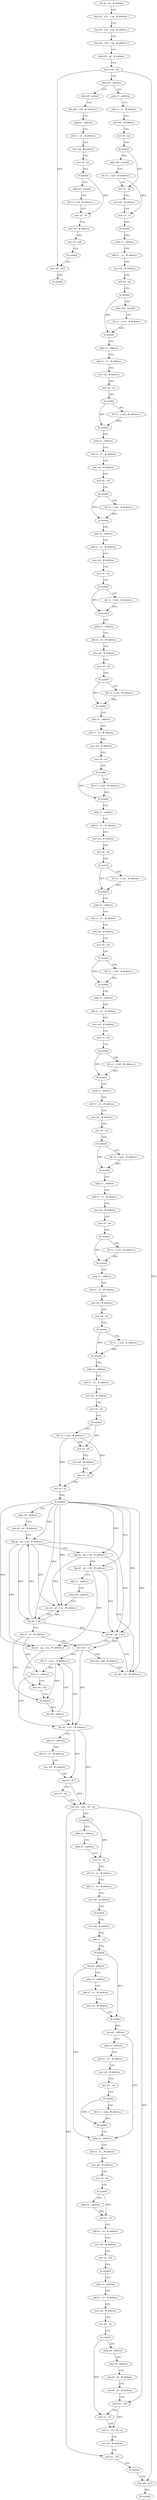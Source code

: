 digraph "func" {
"4201932" [label = "sub sp , sp , # address" ]
"4201936" [label = "stp x22 , x21 , [ sp , # address ]" ]
"4201940" [label = "stp x20 , x19 , [ sp , # address ]" ]
"4201944" [label = "stp x29 , x30 , [ sp , # address ]" ]
"4201948" [label = "add x29 , sp , # address" ]
"4201952" [label = "mov w19 , w0" ]
"4201956" [label = "cbnz w0 , address" ]
"4202704" [label = "adrp x8 , symbol" ]
"4201960" [label = "adrp x1 , address" ]
"4202708" [label = "ldr x20 , [ x8 , # address ]" ]
"4202712" [label = "adrp x1 , address" ]
"4202716" [label = "add x1 , x1 , # address" ]
"4202720" [label = "mov w2 , # address" ]
"4202724" [label = "mov x0 , xzr" ]
"4202728" [label = "bl symbol" ]
"4202732" [label = "adrp x8 , symbol" ]
"4202736" [label = "ldr x3 , [ x8 , # address ]" ]
"4202740" [label = "mov x2 , x0" ]
"4202744" [label = "mov w1 , # address" ]
"4202748" [label = "mov x0 , x20" ]
"4202752" [label = "bl symbol" ]
"4202756" [label = "mov w0 , w19" ]
"4202760" [label = "bl symbol" ]
"4201964" [label = "add x1 , x1 , # address" ]
"4201968" [label = "mov w2 , # address" ]
"4201972" [label = "mov x0 , xzr" ]
"4201976" [label = "bl symbol" ]
"4201980" [label = "adrp x20 , symbol" ]
"4201984" [label = "ldr x2 , [ x20 , # address ]" ]
"4201988" [label = "mov x1 , x0" ]
"4201992" [label = "mov w0 , # address" ]
"4201996" [label = "mov x3 , x2" ]
"4202000" [label = "bl symbol" ]
"4202004" [label = "adrp x1 , address" ]
"4202008" [label = "add x1 , x1 , # address" ]
"4202012" [label = "mov w2 , # address" ]
"4202016" [label = "mov x0 , xzr" ]
"4202020" [label = "bl symbol" ]
"4202024" [label = "adrp x22 , symbol" ]
"4202028" [label = "ldr x1 , [ x22 , # address ]" ]
"4202032" [label = "bl symbol" ]
"4202036" [label = "adrp x1 , address" ]
"4202040" [label = "add x1 , x1 , # address" ]
"4202044" [label = "mov w2 , # address" ]
"4202048" [label = "mov x0 , xzr" ]
"4202052" [label = "bl symbol" ]
"4202056" [label = "ldr x1 , [ x22 , # address ]" ]
"4202060" [label = "bl symbol" ]
"4202064" [label = "adrp x1 , address" ]
"4202068" [label = "add x1 , x1 , # address" ]
"4202072" [label = "mov w2 , # address" ]
"4202076" [label = "mov x0 , xzr" ]
"4202080" [label = "bl symbol" ]
"4202084" [label = "ldr x1 , [ x22 , # address ]" ]
"4202088" [label = "bl symbol" ]
"4202092" [label = "adrp x1 , address" ]
"4202096" [label = "add x1 , x1 , # address" ]
"4202100" [label = "mov w2 , # address" ]
"4202104" [label = "mov x0 , xzr" ]
"4202108" [label = "bl symbol" ]
"4202112" [label = "ldr x1 , [ x22 , # address ]" ]
"4202116" [label = "bl symbol" ]
"4202120" [label = "adrp x1 , address" ]
"4202124" [label = "add x1 , x1 , # address" ]
"4202128" [label = "mov w2 , # address" ]
"4202132" [label = "mov x0 , xzr" ]
"4202136" [label = "bl symbol" ]
"4202140" [label = "ldr x1 , [ x22 , # address ]" ]
"4202144" [label = "bl symbol" ]
"4202148" [label = "adrp x1 , address" ]
"4202152" [label = "add x1 , x1 , # address" ]
"4202156" [label = "mov w2 , # address" ]
"4202160" [label = "mov x0 , xzr" ]
"4202164" [label = "bl symbol" ]
"4202168" [label = "ldr x1 , [ x22 , # address ]" ]
"4202172" [label = "bl symbol" ]
"4202176" [label = "adrp x1 , address" ]
"4202180" [label = "add x1 , x1 , # address" ]
"4202184" [label = "mov w2 , # address" ]
"4202188" [label = "mov x0 , xzr" ]
"4202192" [label = "bl symbol" ]
"4202196" [label = "ldr x1 , [ x22 , # address ]" ]
"4202200" [label = "bl symbol" ]
"4202204" [label = "adrp x1 , address" ]
"4202208" [label = "add x1 , x1 , # address" ]
"4202212" [label = "mov w2 , # address" ]
"4202216" [label = "mov x0 , xzr" ]
"4202220" [label = "bl symbol" ]
"4202224" [label = "ldr x1 , [ x22 , # address ]" ]
"4202228" [label = "bl symbol" ]
"4202232" [label = "adrp x1 , address" ]
"4202236" [label = "add x1 , x1 , # address" ]
"4202240" [label = "mov w2 , # address" ]
"4202244" [label = "mov x0 , xzr" ]
"4202248" [label = "bl symbol" ]
"4202252" [label = "ldr x1 , [ x22 , # address ]" ]
"4202256" [label = "bl symbol" ]
"4202260" [label = "adrp x1 , address" ]
"4202264" [label = "add x1 , x1 , # address" ]
"4202268" [label = "mov w2 , # address" ]
"4202272" [label = "mov x0 , xzr" ]
"4202276" [label = "bl symbol" ]
"4202280" [label = "ldr x1 , [ x22 , # address ]" ]
"4202284" [label = "bl symbol" ]
"4202288" [label = "adrp x1 , address" ]
"4202292" [label = "add x1 , x1 , # address" ]
"4202296" [label = "mov w2 , # address" ]
"4202300" [label = "mov x0 , xzr" ]
"4202304" [label = "bl symbol" ]
"4202308" [label = "ldr x1 , [ x22 , # address ]" ]
"4202312" [label = "bl symbol" ]
"4202316" [label = "adrp x1 , address" ]
"4202320" [label = "add x1 , x1 , # address" ]
"4202324" [label = "mov w2 , # address" ]
"4202328" [label = "mov x0 , xzr" ]
"4202332" [label = "bl symbol" ]
"4202336" [label = "ldr x1 , [ x22 , # address ]" ]
"4202340" [label = "bl symbol" ]
"4202344" [label = "adrp x1 , address" ]
"4202348" [label = "add x1 , x1 , # address" ]
"4202352" [label = "mov w2 , # address" ]
"4202356" [label = "mov x0 , xzr" ]
"4202360" [label = "bl symbol" ]
"4202364" [label = "ldr x2 , [ x20 , # address ]" ]
"4202368" [label = "mov x1 , x0" ]
"4202372" [label = "mov w0 , # address" ]
"4202376" [label = "mov x3 , x2" ]
"4202380" [label = "mov x4 , x2" ]
"4202384" [label = "bl symbol" ]
"4202388" [label = "adrp x8 , address" ]
"4202392" [label = "add x8 , x8 , # address" ]
"4202396" [label = "ldp q2 , q0 , [ x8 , # address ]" ]
"4202400" [label = "ldp q3 , q4 , [ x8 , # address ]" ]
"4202404" [label = "ldp q5 , q1 , [ x8 , # address ]" ]
"4202408" [label = "adrp x1 , address" ]
"4202412" [label = "adrp x20 , address" ]
"4202416" [label = "stp q0 , q3 , [ sp , # address ]" ]
"4202420" [label = "ldr q0 , [ x8 ]" ]
"4202424" [label = "add x1 , x1 , # address" ]
"4202428" [label = "mov x21 , sp" ]
"4202432" [label = "add x20 , x20 , # address" ]
"4202436" [label = "str q4 , [ sp , # address ]" ]
"4202440" [label = "stp q0 , q5 , [ sp ]" ]
"4202444" [label = "stp q1 , q2 , [ sp , # address ]" ]
"4202448" [label = "mov x0 , x20" ]
"4202468" [label = "ldr x8 , [ x21 , # address ]" ]
"4202472" [label = "adrp x1 , address" ]
"4202476" [label = "add x1 , x1 , # address" ]
"4202480" [label = "mov w2 , # address" ]
"4202484" [label = "cmp x8 , # 0" ]
"4202488" [label = "mov x0 , xzr" ]
"4202492" [label = "csel x21 , x20 , x8 , eq" ]
"4202496" [label = "bl symbol" ]
"4202500" [label = "adrp x2 , address" ]
"4202504" [label = "adrp x3 , address" ]
"4202508" [label = "mov x1 , x0" ]
"4202512" [label = "add x2 , x2 , # address" ]
"4202516" [label = "add x3 , x3 , # address" ]
"4202520" [label = "mov w0 , # address" ]
"4202524" [label = "bl symbol" ]
"4202528" [label = "mov w0 , # address" ]
"4202532" [label = "mov x1 , xzr" ]
"4202536" [label = "bl symbol" ]
"4202540" [label = "cbz x0 , address" ]
"4202592" [label = "adrp x1 , address" ]
"4202544" [label = "adrp x1 , address" ]
"4202460" [label = "ldr x1 , [ x21 , # address ]!" ]
"4202464" [label = "cbnz x1 , address" ]
"4202596" [label = "add x1 , x1 , # address" ]
"4202600" [label = "mov w2 , # address" ]
"4202604" [label = "mov x0 , xzr" ]
"4202608" [label = "bl symbol" ]
"4202612" [label = "adrp x2 , address" ]
"4202616" [label = "mov x1 , x0" ]
"4202620" [label = "add x2 , x2 , # address" ]
"4202624" [label = "mov w0 , # address" ]
"4202628" [label = "mov x3 , x20" ]
"4202632" [label = "bl symbol" ]
"4202636" [label = "adrp x1 , address" ]
"4202640" [label = "add x1 , x1 , # address" ]
"4202644" [label = "mov w2 , # address" ]
"4202648" [label = "mov x0 , xzr" ]
"4202652" [label = "bl symbol" ]
"4202656" [label = "adrp x8 , address" ]
"4202660" [label = "adrp x9 , address" ]
"4202664" [label = "add x8 , x8 , # address" ]
"4202668" [label = "add x9 , x9 , # address" ]
"4202672" [label = "cmp x21 , x20" ]
"4202676" [label = "mov x1 , x0" ]
"4202680" [label = "csel x3 , x9 , x8 , eq" ]
"4202684" [label = "mov w0 , # address" ]
"4202688" [label = "mov x2 , x21" ]
"4202692" [label = "bl symbol" ]
"4202696" [label = "mov w0 , w19" ]
"4202700" [label = "bl symbol" ]
"4202548" [label = "add x1 , x1 , # address" ]
"4202552" [label = "mov w2 , # address" ]
"4202556" [label = "bl symbol" ]
"4202560" [label = "cbz w0 , address" ]
"4202564" [label = "adrp x1 , address" ]
"4202452" [label = "bl symbol" ]
"4202456" [label = "cbz w0 , address" ]
"4202568" [label = "add x1 , x1 , # address" ]
"4202572" [label = "mov w2 , # address" ]
"4202576" [label = "mov x0 , xzr" ]
"4202580" [label = "bl symbol" ]
"4202584" [label = "ldr x1 , [ x22 , # address ]" ]
"4202588" [label = "bl symbol" ]
"4201932" -> "4201936" [ label = "CFG" ]
"4201936" -> "4201940" [ label = "CFG" ]
"4201940" -> "4201944" [ label = "CFG" ]
"4201944" -> "4201948" [ label = "CFG" ]
"4201948" -> "4201952" [ label = "CFG" ]
"4201952" -> "4201956" [ label = "CFG" ]
"4201952" -> "4202756" [ label = "DFG" ]
"4201952" -> "4202696" [ label = "DFG" ]
"4201956" -> "4202704" [ label = "CFG" ]
"4201956" -> "4201960" [ label = "CFG" ]
"4202704" -> "4202708" [ label = "CFG" ]
"4201960" -> "4201964" [ label = "CFG" ]
"4202708" -> "4202712" [ label = "CFG" ]
"4202712" -> "4202716" [ label = "CFG" ]
"4202716" -> "4202720" [ label = "CFG" ]
"4202720" -> "4202724" [ label = "CFG" ]
"4202724" -> "4202728" [ label = "CFG" ]
"4202728" -> "4202732" [ label = "CFG" ]
"4202728" -> "4202740" [ label = "DFG" ]
"4202732" -> "4202736" [ label = "CFG" ]
"4202736" -> "4202740" [ label = "CFG" ]
"4202740" -> "4202744" [ label = "CFG" ]
"4202744" -> "4202748" [ label = "CFG" ]
"4202748" -> "4202752" [ label = "CFG" ]
"4202752" -> "4202756" [ label = "CFG" ]
"4202756" -> "4202760" [ label = "DFG" ]
"4201964" -> "4201968" [ label = "CFG" ]
"4201968" -> "4201972" [ label = "CFG" ]
"4201972" -> "4201976" [ label = "CFG" ]
"4201976" -> "4201980" [ label = "CFG" ]
"4201976" -> "4201988" [ label = "DFG" ]
"4201980" -> "4201984" [ label = "CFG" ]
"4201984" -> "4201988" [ label = "CFG" ]
"4201984" -> "4201996" [ label = "DFG" ]
"4201988" -> "4201992" [ label = "CFG" ]
"4201992" -> "4201996" [ label = "CFG" ]
"4201996" -> "4202000" [ label = "CFG" ]
"4202000" -> "4202004" [ label = "CFG" ]
"4202004" -> "4202008" [ label = "CFG" ]
"4202008" -> "4202012" [ label = "CFG" ]
"4202012" -> "4202016" [ label = "CFG" ]
"4202016" -> "4202020" [ label = "CFG" ]
"4202020" -> "4202024" [ label = "CFG" ]
"4202020" -> "4202032" [ label = "DFG" ]
"4202024" -> "4202028" [ label = "CFG" ]
"4202028" -> "4202032" [ label = "DFG" ]
"4202032" -> "4202036" [ label = "CFG" ]
"4202036" -> "4202040" [ label = "CFG" ]
"4202040" -> "4202044" [ label = "CFG" ]
"4202044" -> "4202048" [ label = "CFG" ]
"4202048" -> "4202052" [ label = "CFG" ]
"4202052" -> "4202056" [ label = "CFG" ]
"4202052" -> "4202060" [ label = "DFG" ]
"4202056" -> "4202060" [ label = "DFG" ]
"4202060" -> "4202064" [ label = "CFG" ]
"4202064" -> "4202068" [ label = "CFG" ]
"4202068" -> "4202072" [ label = "CFG" ]
"4202072" -> "4202076" [ label = "CFG" ]
"4202076" -> "4202080" [ label = "CFG" ]
"4202080" -> "4202084" [ label = "CFG" ]
"4202080" -> "4202088" [ label = "DFG" ]
"4202084" -> "4202088" [ label = "DFG" ]
"4202088" -> "4202092" [ label = "CFG" ]
"4202092" -> "4202096" [ label = "CFG" ]
"4202096" -> "4202100" [ label = "CFG" ]
"4202100" -> "4202104" [ label = "CFG" ]
"4202104" -> "4202108" [ label = "CFG" ]
"4202108" -> "4202112" [ label = "CFG" ]
"4202108" -> "4202116" [ label = "DFG" ]
"4202112" -> "4202116" [ label = "DFG" ]
"4202116" -> "4202120" [ label = "CFG" ]
"4202120" -> "4202124" [ label = "CFG" ]
"4202124" -> "4202128" [ label = "CFG" ]
"4202128" -> "4202132" [ label = "CFG" ]
"4202132" -> "4202136" [ label = "CFG" ]
"4202136" -> "4202140" [ label = "CFG" ]
"4202136" -> "4202144" [ label = "DFG" ]
"4202140" -> "4202144" [ label = "DFG" ]
"4202144" -> "4202148" [ label = "CFG" ]
"4202148" -> "4202152" [ label = "CFG" ]
"4202152" -> "4202156" [ label = "CFG" ]
"4202156" -> "4202160" [ label = "CFG" ]
"4202160" -> "4202164" [ label = "CFG" ]
"4202164" -> "4202168" [ label = "CFG" ]
"4202164" -> "4202172" [ label = "DFG" ]
"4202168" -> "4202172" [ label = "DFG" ]
"4202172" -> "4202176" [ label = "CFG" ]
"4202176" -> "4202180" [ label = "CFG" ]
"4202180" -> "4202184" [ label = "CFG" ]
"4202184" -> "4202188" [ label = "CFG" ]
"4202188" -> "4202192" [ label = "CFG" ]
"4202192" -> "4202196" [ label = "CFG" ]
"4202192" -> "4202200" [ label = "DFG" ]
"4202196" -> "4202200" [ label = "DFG" ]
"4202200" -> "4202204" [ label = "CFG" ]
"4202204" -> "4202208" [ label = "CFG" ]
"4202208" -> "4202212" [ label = "CFG" ]
"4202212" -> "4202216" [ label = "CFG" ]
"4202216" -> "4202220" [ label = "CFG" ]
"4202220" -> "4202224" [ label = "CFG" ]
"4202220" -> "4202228" [ label = "DFG" ]
"4202224" -> "4202228" [ label = "DFG" ]
"4202228" -> "4202232" [ label = "CFG" ]
"4202232" -> "4202236" [ label = "CFG" ]
"4202236" -> "4202240" [ label = "CFG" ]
"4202240" -> "4202244" [ label = "CFG" ]
"4202244" -> "4202248" [ label = "CFG" ]
"4202248" -> "4202252" [ label = "CFG" ]
"4202248" -> "4202256" [ label = "DFG" ]
"4202252" -> "4202256" [ label = "DFG" ]
"4202256" -> "4202260" [ label = "CFG" ]
"4202260" -> "4202264" [ label = "CFG" ]
"4202264" -> "4202268" [ label = "CFG" ]
"4202268" -> "4202272" [ label = "CFG" ]
"4202272" -> "4202276" [ label = "CFG" ]
"4202276" -> "4202280" [ label = "CFG" ]
"4202276" -> "4202284" [ label = "DFG" ]
"4202280" -> "4202284" [ label = "DFG" ]
"4202284" -> "4202288" [ label = "CFG" ]
"4202288" -> "4202292" [ label = "CFG" ]
"4202292" -> "4202296" [ label = "CFG" ]
"4202296" -> "4202300" [ label = "CFG" ]
"4202300" -> "4202304" [ label = "CFG" ]
"4202304" -> "4202308" [ label = "CFG" ]
"4202304" -> "4202312" [ label = "DFG" ]
"4202308" -> "4202312" [ label = "DFG" ]
"4202312" -> "4202316" [ label = "CFG" ]
"4202316" -> "4202320" [ label = "CFG" ]
"4202320" -> "4202324" [ label = "CFG" ]
"4202324" -> "4202328" [ label = "CFG" ]
"4202328" -> "4202332" [ label = "CFG" ]
"4202332" -> "4202336" [ label = "CFG" ]
"4202332" -> "4202340" [ label = "DFG" ]
"4202336" -> "4202340" [ label = "DFG" ]
"4202340" -> "4202344" [ label = "CFG" ]
"4202344" -> "4202348" [ label = "CFG" ]
"4202348" -> "4202352" [ label = "CFG" ]
"4202352" -> "4202356" [ label = "CFG" ]
"4202356" -> "4202360" [ label = "CFG" ]
"4202360" -> "4202364" [ label = "CFG" ]
"4202360" -> "4202368" [ label = "DFG" ]
"4202364" -> "4202368" [ label = "CFG" ]
"4202364" -> "4202376" [ label = "DFG" ]
"4202364" -> "4202380" [ label = "DFG" ]
"4202368" -> "4202372" [ label = "CFG" ]
"4202372" -> "4202376" [ label = "CFG" ]
"4202376" -> "4202380" [ label = "CFG" ]
"4202380" -> "4202384" [ label = "CFG" ]
"4202384" -> "4202388" [ label = "CFG" ]
"4202384" -> "4202396" [ label = "DFG" ]
"4202384" -> "4202416" [ label = "DFG" ]
"4202384" -> "4202420" [ label = "DFG" ]
"4202384" -> "4202440" [ label = "DFG" ]
"4202384" -> "4202404" [ label = "DFG" ]
"4202384" -> "4202444" [ label = "DFG" ]
"4202384" -> "4202400" [ label = "DFG" ]
"4202384" -> "4202436" [ label = "DFG" ]
"4202388" -> "4202392" [ label = "CFG" ]
"4202392" -> "4202396" [ label = "CFG" ]
"4202396" -> "4202400" [ label = "CFG" ]
"4202396" -> "4202416" [ label = "DFG" ]
"4202396" -> "4202420" [ label = "DFG" ]
"4202396" -> "4202440" [ label = "DFG" ]
"4202396" -> "4202444" [ label = "DFG" ]
"4202400" -> "4202404" [ label = "CFG" ]
"4202400" -> "4202416" [ label = "DFG" ]
"4202400" -> "4202436" [ label = "DFG" ]
"4202404" -> "4202408" [ label = "CFG" ]
"4202404" -> "4202440" [ label = "DFG" ]
"4202404" -> "4202444" [ label = "DFG" ]
"4202408" -> "4202412" [ label = "CFG" ]
"4202412" -> "4202416" [ label = "CFG" ]
"4202416" -> "4202420" [ label = "CFG" ]
"4202420" -> "4202424" [ label = "CFG" ]
"4202420" -> "4202396" [ label = "DFG" ]
"4202420" -> "4202416" [ label = "DFG" ]
"4202420" -> "4202440" [ label = "DFG" ]
"4202424" -> "4202428" [ label = "CFG" ]
"4202424" -> "4202452" [ label = "DFG" ]
"4202424" -> "4202464" [ label = "DFG" ]
"4202428" -> "4202432" [ label = "CFG" ]
"4202428" -> "4202468" [ label = "DFG" ]
"4202428" -> "4202460" [ label = "DFG" ]
"4202432" -> "4202436" [ label = "CFG" ]
"4202436" -> "4202440" [ label = "CFG" ]
"4202440" -> "4202444" [ label = "CFG" ]
"4202440" -> "4202428" [ label = "DFG" ]
"4202444" -> "4202448" [ label = "CFG" ]
"4202448" -> "4202452" [ label = "CFG" ]
"4202468" -> "4202472" [ label = "CFG" ]
"4202468" -> "4202484" [ label = "DFG" ]
"4202468" -> "4202492" [ label = "DFG" ]
"4202472" -> "4202476" [ label = "CFG" ]
"4202476" -> "4202480" [ label = "CFG" ]
"4202480" -> "4202484" [ label = "CFG" ]
"4202484" -> "4202488" [ label = "CFG" ]
"4202484" -> "4202492" [ label = "DFG" ]
"4202488" -> "4202492" [ label = "CFG" ]
"4202492" -> "4202496" [ label = "CFG" ]
"4202492" -> "4202672" [ label = "DFG" ]
"4202492" -> "4202688" [ label = "DFG" ]
"4202496" -> "4202500" [ label = "CFG" ]
"4202496" -> "4202508" [ label = "DFG" ]
"4202500" -> "4202504" [ label = "CFG" ]
"4202504" -> "4202508" [ label = "CFG" ]
"4202508" -> "4202512" [ label = "CFG" ]
"4202512" -> "4202516" [ label = "CFG" ]
"4202516" -> "4202520" [ label = "CFG" ]
"4202520" -> "4202524" [ label = "CFG" ]
"4202524" -> "4202528" [ label = "CFG" ]
"4202528" -> "4202532" [ label = "CFG" ]
"4202532" -> "4202536" [ label = "CFG" ]
"4202536" -> "4202540" [ label = "DFG" ]
"4202536" -> "4202556" [ label = "DFG" ]
"4202540" -> "4202592" [ label = "CFG" ]
"4202540" -> "4202544" [ label = "CFG" ]
"4202592" -> "4202596" [ label = "CFG" ]
"4202544" -> "4202548" [ label = "CFG" ]
"4202460" -> "4202464" [ label = "DFG" ]
"4202460" -> "4202452" [ label = "DFG" ]
"4202460" -> "4202468" [ label = "DFG" ]
"4202464" -> "4202448" [ label = "CFG" ]
"4202464" -> "4202468" [ label = "CFG" ]
"4202596" -> "4202600" [ label = "CFG" ]
"4202600" -> "4202604" [ label = "CFG" ]
"4202604" -> "4202608" [ label = "CFG" ]
"4202608" -> "4202612" [ label = "CFG" ]
"4202608" -> "4202616" [ label = "DFG" ]
"4202612" -> "4202616" [ label = "CFG" ]
"4202616" -> "4202620" [ label = "CFG" ]
"4202620" -> "4202624" [ label = "CFG" ]
"4202624" -> "4202628" [ label = "CFG" ]
"4202628" -> "4202632" [ label = "CFG" ]
"4202632" -> "4202636" [ label = "CFG" ]
"4202636" -> "4202640" [ label = "CFG" ]
"4202640" -> "4202644" [ label = "CFG" ]
"4202644" -> "4202648" [ label = "CFG" ]
"4202648" -> "4202652" [ label = "CFG" ]
"4202652" -> "4202656" [ label = "CFG" ]
"4202652" -> "4202676" [ label = "DFG" ]
"4202656" -> "4202660" [ label = "CFG" ]
"4202660" -> "4202664" [ label = "CFG" ]
"4202664" -> "4202668" [ label = "CFG" ]
"4202668" -> "4202672" [ label = "CFG" ]
"4202672" -> "4202676" [ label = "CFG" ]
"4202672" -> "4202680" [ label = "DFG" ]
"4202676" -> "4202680" [ label = "CFG" ]
"4202680" -> "4202684" [ label = "CFG" ]
"4202684" -> "4202688" [ label = "CFG" ]
"4202688" -> "4202692" [ label = "CFG" ]
"4202692" -> "4202696" [ label = "CFG" ]
"4202696" -> "4202700" [ label = "DFG" ]
"4202548" -> "4202552" [ label = "CFG" ]
"4202552" -> "4202556" [ label = "CFG" ]
"4202556" -> "4202560" [ label = "DFG" ]
"4202560" -> "4202592" [ label = "CFG" ]
"4202560" -> "4202564" [ label = "CFG" ]
"4202564" -> "4202568" [ label = "CFG" ]
"4202452" -> "4202456" [ label = "DFG" ]
"4202456" -> "4202468" [ label = "CFG" ]
"4202456" -> "4202460" [ label = "CFG" ]
"4202568" -> "4202572" [ label = "CFG" ]
"4202572" -> "4202576" [ label = "CFG" ]
"4202576" -> "4202580" [ label = "CFG" ]
"4202580" -> "4202584" [ label = "CFG" ]
"4202580" -> "4202588" [ label = "DFG" ]
"4202584" -> "4202588" [ label = "DFG" ]
"4202588" -> "4202592" [ label = "CFG" ]
}
